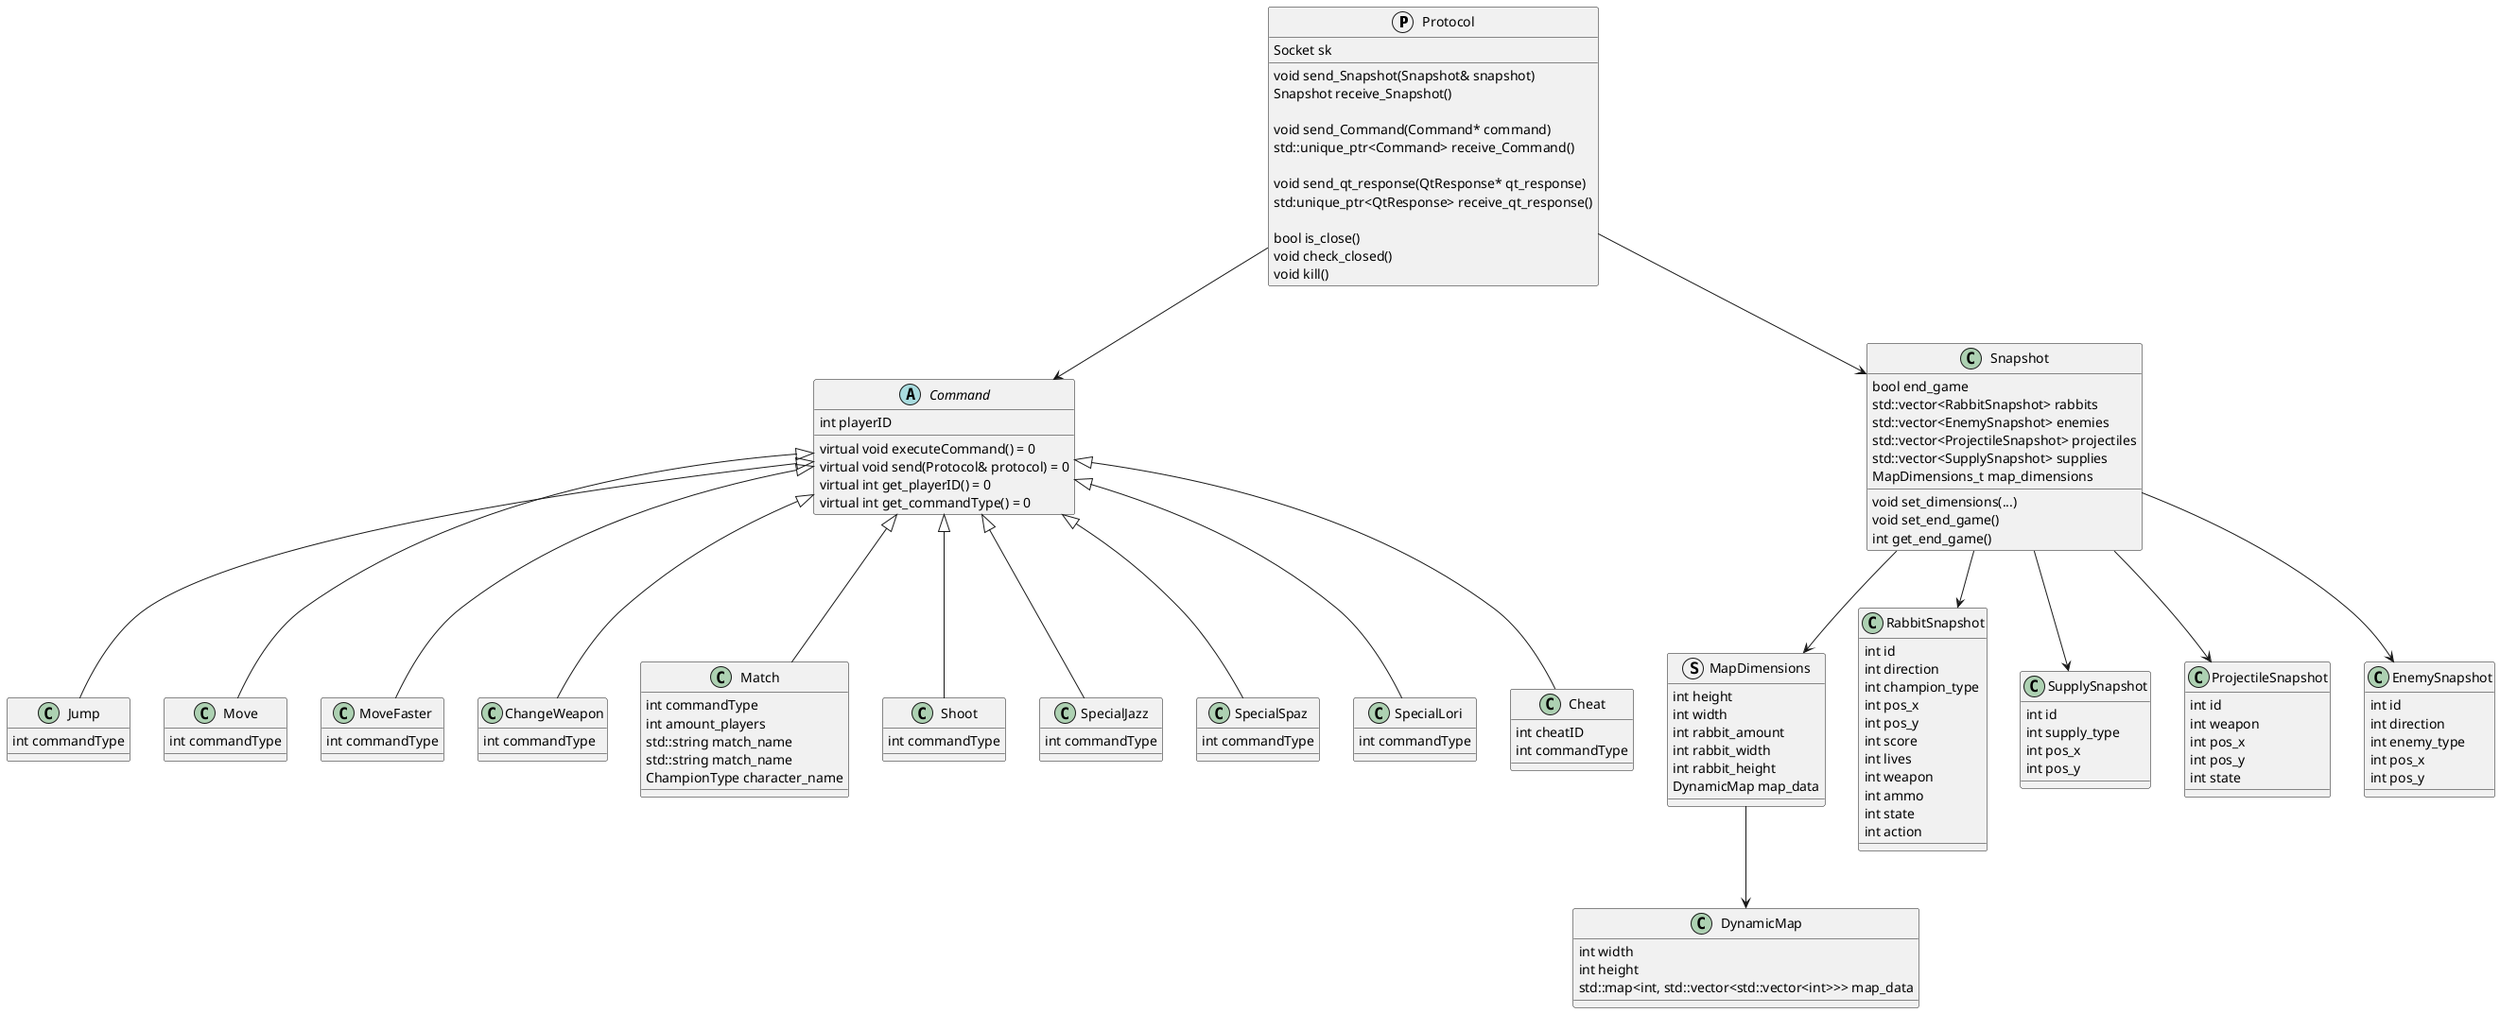 @startuml
protocol Protocol {
    Socket sk

    void send_Snapshot(Snapshot& snapshot)
    Snapshot receive_Snapshot()

    void send_Command(Command* command)
    std::unique_ptr<Command> receive_Command()

    void send_qt_response(QtResponse* qt_response)
    std:unique_ptr<QtResponse> receive_qt_response()

    bool is_close()
    void check_closed()
    void kill()
}

abstract class Command {
    int playerID
    virtual void executeCommand() = 0
    virtual void send(Protocol& protocol) = 0
    virtual int get_playerID() = 0
    virtual int get_commandType() = 0
}

class Jump {
   int commandType
}

class Move {
   int commandType
}

class MoveFaster {
   int commandType
}

class ChangeWeapon {
   int commandType
}

class Match {
   int commandType
   int amount_players
   std::string match_name
   std::string match_name
   ChampionType character_name
}

class Shoot {
   int commandType
}

class SpecialJazz {
   int commandType
}

class SpecialSpaz {
   int commandType
}

class SpecialLori {
   int commandType
}

class Cheat {
   int cheatID
   int commandType
}

struct MapDimensions {
   int height
   int width
   int rabbit_amount
   int rabbit_width
   int rabbit_height
   DynamicMap map_data
}

class Snapshot {
    bool end_game
    std::vector<RabbitSnapshot> rabbits
    std::vector<EnemySnapshot> enemies
    std::vector<ProjectileSnapshot> projectiles
    std::vector<SupplySnapshot> supplies
    MapDimensions_t map_dimensions
 
    void set_dimensions(...)
    void set_end_game()
    int get_end_game()
}

class RabbitSnapshot {
    int id
    int direction
    int champion_type
    int pos_x
    int pos_y
    int score
    int lives
    int weapon
    int ammo
    int state
    int action
}

class SupplySnapshot {
    int id
    int supply_type
    int pos_x
    int pos_y
}

class ProjectileSnapshot {
    int id
    int weapon
    int pos_x
    int pos_y
    int state
}

class EnemySnapshot {
    int id
    int direction
    int enemy_type
    int pos_x
    int pos_y
}

class DynamicMap {
    int width
    int height
    std::map<int, std::vector<std::vector<int>>> map_data
}

Snapshot --> ProjectileSnapshot
Snapshot --> RabbitSnapshot
Snapshot --> EnemySnapshot
Snapshot --> SupplySnapshot
Snapshot --> MapDimensions

MapDimensions --> DynamicMap

Command <|-- Cheat
Command <|-- SpecialLori
Command <|-- SpecialJazz
Command <|-- SpecialSpaz
Command <|-- Shoot
Command <|-- Move
Command <|-- MoveFaster
Command <|-- Jump
Command <|-- Match
Command <|-- ChangeWeapon

Protocol --> Snapshot
Protocol --> Command

@enduml